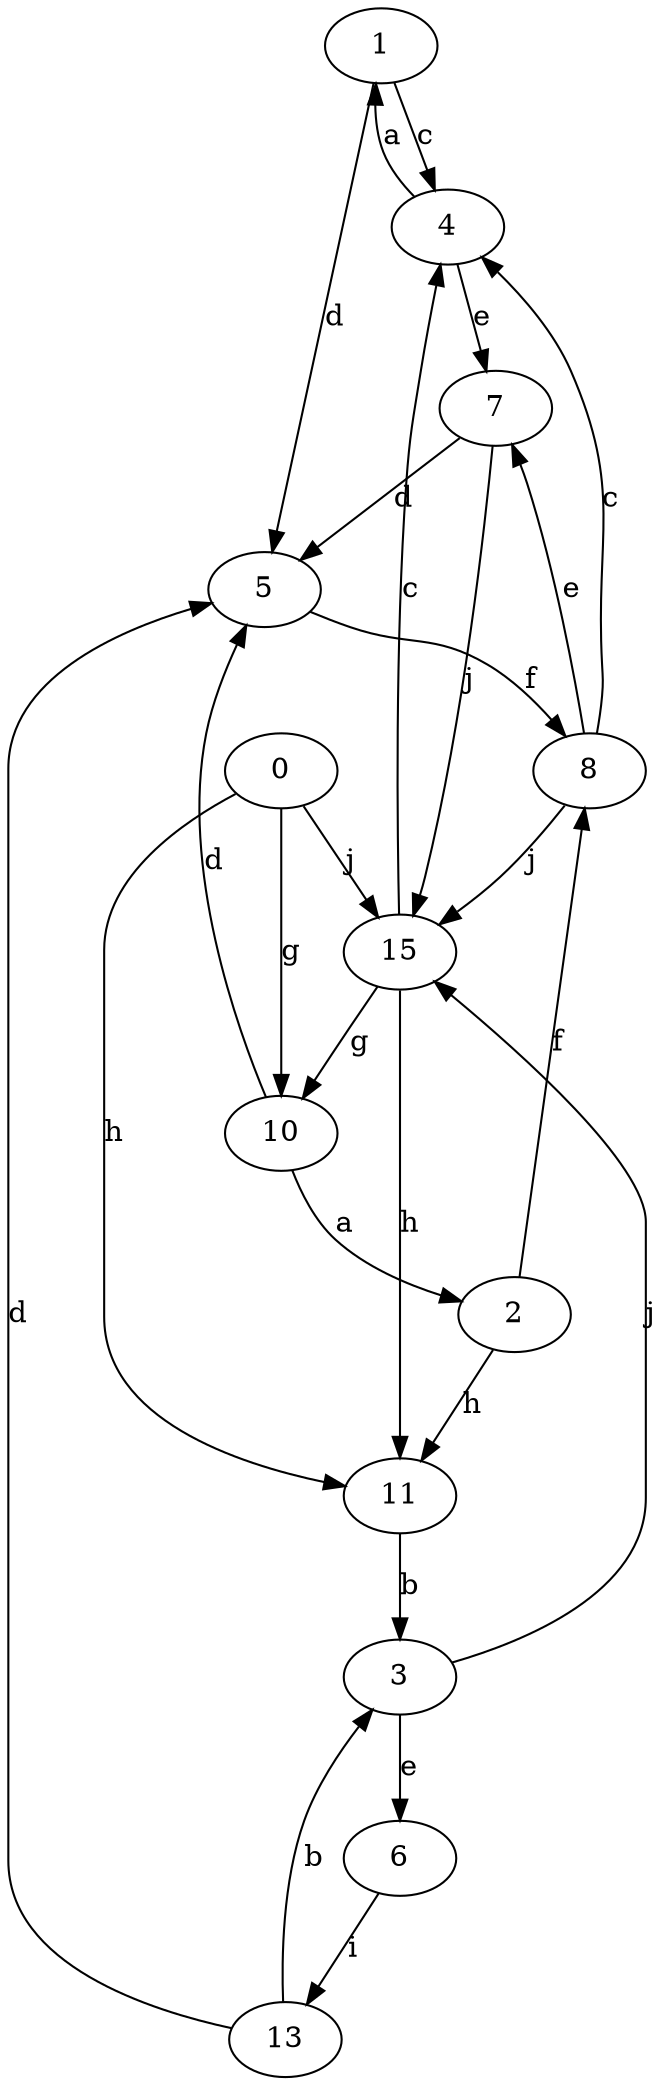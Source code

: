 strict digraph  {
1;
2;
3;
4;
5;
6;
7;
8;
10;
11;
0;
13;
15;
1 -> 4  [label=c];
1 -> 5  [label=d];
2 -> 8  [label=f];
2 -> 11  [label=h];
3 -> 6  [label=e];
3 -> 15  [label=j];
4 -> 1  [label=a];
4 -> 7  [label=e];
5 -> 8  [label=f];
6 -> 13  [label=i];
7 -> 5  [label=d];
7 -> 15  [label=j];
8 -> 4  [label=c];
8 -> 7  [label=e];
8 -> 15  [label=j];
10 -> 2  [label=a];
10 -> 5  [label=d];
11 -> 3  [label=b];
0 -> 10  [label=g];
0 -> 11  [label=h];
0 -> 15  [label=j];
13 -> 3  [label=b];
13 -> 5  [label=d];
15 -> 4  [label=c];
15 -> 10  [label=g];
15 -> 11  [label=h];
}

